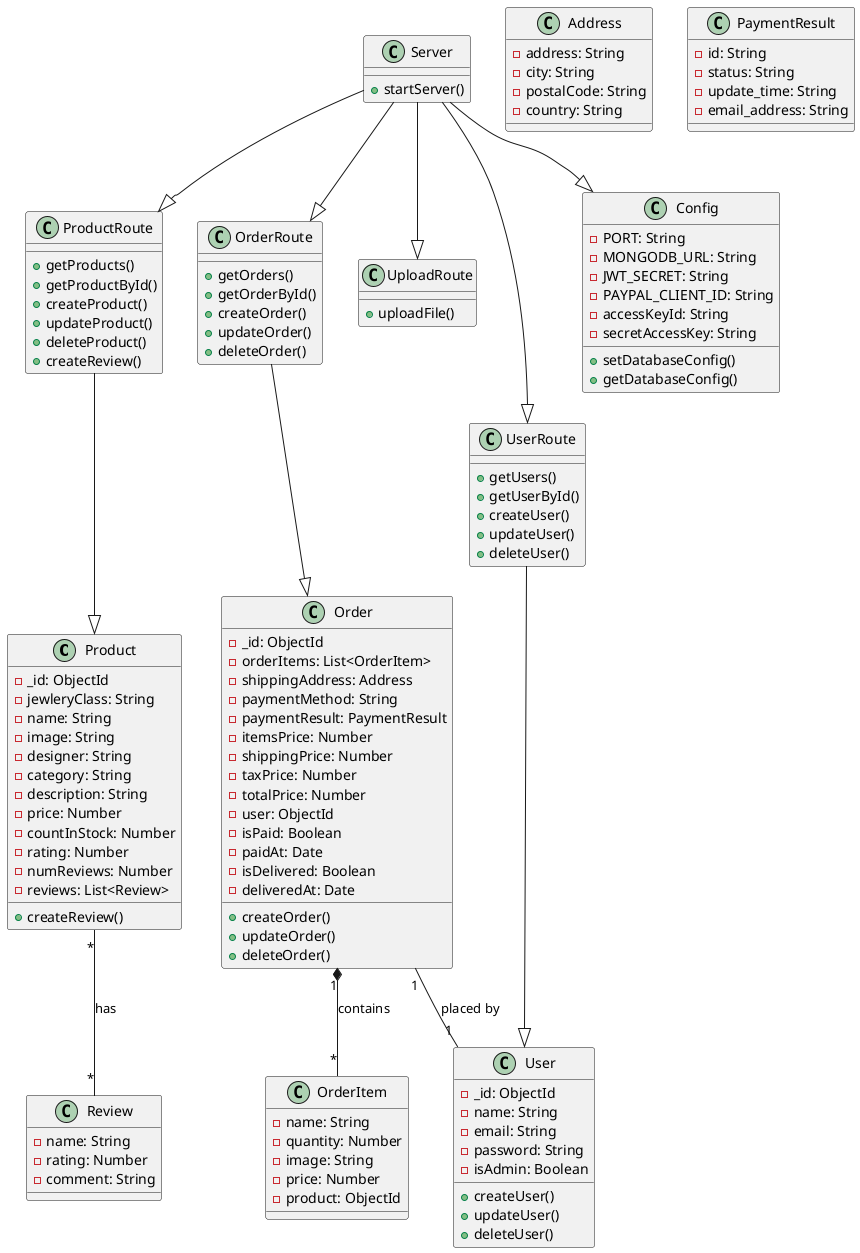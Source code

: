 @startuml Class

class Product {
  - _id: ObjectId
  - jewleryClass: String
  - name: String
  - image: String
  - designer: String
  - category: String
  - description: String
  - price: Number
  - countInStock: Number
  - rating: Number
  - numReviews: Number
  - reviews: List<Review>
  + createReview()
}

class Review {
  - name: String
  - rating: Number
  - comment: String
}

class Order {
  - _id: ObjectId
  - orderItems: List<OrderItem>
  - shippingAddress: Address
  - paymentMethod: String
  - paymentResult: PaymentResult
  - itemsPrice: Number
  - shippingPrice: Number
  - taxPrice: Number
  - totalPrice: Number
  - user: ObjectId
  - isPaid: Boolean
  - paidAt: Date
  - isDelivered: Boolean
  - deliveredAt: Date
  + createOrder()
  + updateOrder()
  + deleteOrder()
}

class User {
  - _id: ObjectId
  - name: String
  - email: String
  - password: String
  - isAdmin: Boolean
  + createUser()
  + updateUser()
  + deleteUser()
}

class OrderItem {
  - name: String
  - quantity: Number
  - image: String
  - price: Number
  - product: ObjectId
}

class Address {
  - address: String
  - city: String
  - postalCode: String
  - country: String
}

class PaymentResult {
  - id: String
  - status: String
  - update_time: String
  - email_address: String
}

class ProductRoute {
  + getProducts()
  + getProductById()
  + createProduct()
  + updateProduct()
  + deleteProduct()
  + createReview()
}

class OrderRoute {
  + getOrders()
  + getOrderById()
  + createOrder()
  + updateOrder()
  + deleteOrder()
}

class UploadRoute {
  + uploadFile()
}

class UserRoute {
  + getUsers()
  + getUserById()
  + createUser()
  + updateUser()
  + deleteUser()
}

class Server {
  + startServer()
}

class Config {
  - PORT: String
  - MONGODB_URL: String
  - JWT_SECRET: String
  - PAYPAL_CLIENT_ID: String
  - accessKeyId: String
  - secretAccessKey: String
  + setDatabaseConfig()
  + getDatabaseConfig()
}

ProductRoute --|> Product
OrderRoute --|> Order
UserRoute --|> User
Server --|> ProductRoute
Server --|> OrderRoute
Server --|> UploadRoute
Server --|> UserRoute
Server --|> Config

Order "1" *-- "*" OrderItem : contains
Order "1" -- "1" User : placed by

Product "*" -- "*" Review : has

@enduml
